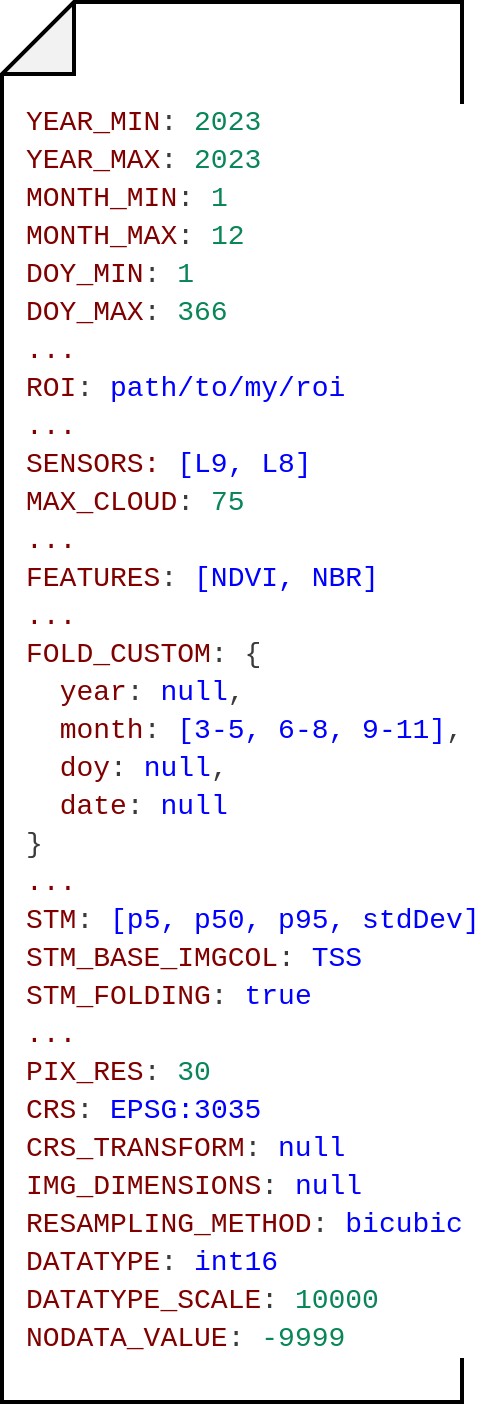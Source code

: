 <mxfile>
    <diagram id="XFDyJ0hyyB8BprPxYJpI" name="Page-1">
        <mxGraphModel dx="1960" dy="1340" grid="1" gridSize="10" guides="1" tooltips="1" connect="1" arrows="1" fold="1" page="1" pageScale="1" pageWidth="827" pageHeight="1169" math="0" shadow="0">
            <root>
                <mxCell id="0"/>
                <mxCell id="1" parent="0"/>
                <mxCell id="14" value="&lt;div&gt;&lt;br&gt;&lt;/div&gt;&lt;br&gt;&lt;div style=&quot;color: rgb(59, 59, 59); background-color: rgb(255, 255, 255); font-family: Menlo, Consolas, &amp;quot;Courier New&amp;quot;, monospace, Consolas, &amp;quot;Courier New&amp;quot;, monospace; font-weight: normal; font-size: 14px; line-height: 19px; white-space: pre;&quot;&gt;&lt;div&gt;&lt;div style=&quot;color: rgb(59, 59, 59); line-height: 19px;&quot;&gt;&lt;div&gt;&lt;span style=&quot;color: rgb(128, 0, 0);&quot;&gt;YEAR_MIN&lt;/span&gt;&lt;span style=&quot;color: rgb(59, 59, 59);&quot;&gt;: &lt;/span&gt;&lt;span style=&quot;color: rgb(9, 134, 88);&quot;&gt;2023&lt;/span&gt;&lt;/div&gt;&lt;div&gt;&lt;span style=&quot;color: rgb(128, 0, 0);&quot;&gt;YEAR_MAX&lt;/span&gt;&lt;span style=&quot;color: rgb(59, 59, 59);&quot;&gt;: &lt;/span&gt;&lt;span style=&quot;color: rgb(9, 134, 88);&quot;&gt;2023&lt;/span&gt;&lt;/div&gt;&lt;div&gt;&lt;span style=&quot;color: rgb(128, 0, 0);&quot;&gt;MONTH_MIN&lt;/span&gt;&lt;span style=&quot;color: rgb(59, 59, 59);&quot;&gt;: &lt;/span&gt;&lt;span style=&quot;color: rgb(9, 134, 88);&quot;&gt;1&lt;/span&gt;&lt;/div&gt;&lt;div&gt;&lt;span style=&quot;color: rgb(128, 0, 0);&quot;&gt;MONTH_MAX&lt;/span&gt;&lt;span style=&quot;color: rgb(59, 59, 59);&quot;&gt;: &lt;/span&gt;&lt;span style=&quot;color: rgb(9, 134, 88);&quot;&gt;12&lt;/span&gt;&lt;/div&gt;&lt;div&gt;&lt;span style=&quot;color: rgb(128, 0, 0);&quot;&gt;DOY_MIN&lt;/span&gt;&lt;span style=&quot;color: rgb(59, 59, 59);&quot;&gt;: &lt;/span&gt;&lt;span style=&quot;color: rgb(9, 134, 88);&quot;&gt;1&lt;/span&gt;&lt;/div&gt;&lt;div&gt;&lt;span style=&quot;color: rgb(128, 0, 0);&quot;&gt;DOY_MAX&lt;/span&gt;&lt;span style=&quot;color: rgb(59, 59, 59);&quot;&gt;: &lt;/span&gt;&lt;span style=&quot;color: rgb(9, 134, 88);&quot;&gt;366&lt;/span&gt;&lt;/div&gt;&lt;div&gt;&lt;span style=&quot;color: rgb(9, 134, 88);&quot;&gt;&lt;span style=&quot;color: rgb(128, 0, 0);&quot;&gt;...&lt;/span&gt;&lt;/span&gt;&lt;/div&gt;&lt;div&gt;&lt;div style=&quot;color: rgb(59, 59, 59); line-height: 19px;&quot;&gt;&lt;span style=&quot;color: rgb(128, 0, 0);&quot;&gt;ROI&lt;/span&gt;&lt;span style=&quot;color: rgb(59, 59, 59);&quot;&gt;: &lt;/span&gt;&lt;span style=&quot;color: rgb(0, 0, 255); background-color: light-dark(rgb(255, 255, 255), rgb(18, 18, 18));&quot;&gt;path/to/my/roi&lt;/span&gt;&lt;span style=&quot;color: rgb(59, 59, 59); background-color: light-dark(rgb(255, 255, 255), rgb(18, 18, 18));&quot;&gt; &lt;/span&gt;&lt;/div&gt;&lt;/div&gt;&lt;/div&gt;&lt;/div&gt;&lt;div&gt;&lt;span style=&quot;color: rgb(128, 0, 0);&quot;&gt;...&lt;/span&gt;&lt;/div&gt;&lt;div&gt;&lt;span style=&quot;color: rgb(128, 0, 0);&quot;&gt;SENSORS: &lt;/span&gt;&lt;span style=&quot;color: rgb(0, 0, 255); background-color: light-dark(rgb(255, 255, 255), rgb(18, 18, 18));&quot;&gt;[L9, L8]&lt;/span&gt;&lt;/div&gt;&lt;div&gt;&lt;span style=&quot;background-color: light-dark(rgb(255, 255, 255), rgb(18, 18, 18)); color: rgb(128, 0, 0);&quot;&gt;MAX_CLOUD&lt;/span&gt;&lt;span style=&quot;color: rgb(59, 59, 59); background-color: light-dark(rgb(255, 255, 255), rgb(18, 18, 18));&quot;&gt;: &lt;/span&gt;&lt;span style=&quot;background-color: light-dark(rgb(255, 255, 255), rgb(18, 18, 18)); color: rgb(9, 134, 88);&quot;&gt;75&lt;/span&gt;&lt;/div&gt;&lt;div&gt;&lt;span style=&quot;color: rgb(128, 0, 0);&quot;&gt;...&lt;/span&gt;&lt;/div&gt;&lt;div&gt;&lt;span style=&quot;background-color: light-dark(rgb(255, 255, 255), rgb(18, 18, 18)); color: rgb(128, 0, 0);&quot;&gt;FEATURES&lt;/span&gt;&lt;span style=&quot;color: rgb(59, 59, 59); background-color: light-dark(rgb(255, 255, 255), rgb(18, 18, 18));&quot;&gt;: &lt;/span&gt;&lt;span style=&quot;color: rgb(0, 0, 255); background-color: light-dark(rgb(255, 255, 255), rgb(18, 18, 18));&quot;&gt;[NDVI, NBR]&lt;/span&gt;&lt;span style=&quot;background-color: light-dark(rgb(255, 255, 255), rgb(18, 18, 18)); color: rgb(63, 63, 63);&quot;&gt; &lt;/span&gt;&lt;/div&gt;&lt;div&gt;&lt;span style=&quot;color: rgb(128, 0, 0);&quot;&gt;...&lt;/span&gt;&lt;/div&gt;&lt;div&gt;&lt;div style=&quot;color: rgb(59, 59, 59); line-height: 19px;&quot;&gt;&lt;div&gt;&lt;span style=&quot;color: rgb(128, 0, 0);&quot;&gt;FOLD_CUSTOM&lt;/span&gt;&lt;span style=&quot;color: rgb(59, 59, 59);&quot;&gt;: {&lt;/span&gt;&lt;/div&gt;&lt;div&gt;&lt;span style=&quot;color: rgb(59, 59, 59);&quot;&gt;&amp;nbsp; &lt;/span&gt;&lt;span style=&quot;color: rgb(128, 0, 0);&quot;&gt;year&lt;/span&gt;&lt;span style=&quot;color: rgb(59, 59, 59);&quot;&gt;: &lt;/span&gt;&lt;span style=&quot;color: rgb(0, 0, 255);&quot;&gt;null&lt;/span&gt;&lt;span style=&quot;color: rgb(59, 59, 59);&quot;&gt;,&lt;/span&gt;&lt;/div&gt;&lt;div&gt;&lt;span style=&quot;color: rgb(59, 59, 59);&quot;&gt;&amp;nbsp; &lt;/span&gt;&lt;span style=&quot;color: rgb(128, 0, 0);&quot;&gt;month&lt;/span&gt;&lt;span style=&quot;color: rgb(59, 59, 59);&quot;&gt;: &lt;/span&gt;&lt;span style=&quot;color: rgb(0, 0, 255);&quot;&gt;[3-5, 6-8, 9-11]&lt;/span&gt;&lt;span style=&quot;color: rgb(59, 59, 59);&quot;&gt;,&lt;/span&gt;&lt;/div&gt;&lt;div&gt;&lt;span style=&quot;color: rgb(59, 59, 59);&quot;&gt;&amp;nbsp; &lt;/span&gt;&lt;span style=&quot;color: rgb(128, 0, 0);&quot;&gt;doy&lt;/span&gt;&lt;span style=&quot;color: rgb(59, 59, 59);&quot;&gt;: &lt;/span&gt;&lt;span style=&quot;color: rgb(0, 0, 255);&quot;&gt;null&lt;/span&gt;&lt;span style=&quot;color: rgb(59, 59, 59);&quot;&gt;,&lt;/span&gt;&lt;/div&gt;&lt;div&gt;&lt;span style=&quot;color: rgb(59, 59, 59);&quot;&gt;&amp;nbsp; &lt;/span&gt;&lt;span style=&quot;color: rgb(128, 0, 0);&quot;&gt;date&lt;/span&gt;&lt;span style=&quot;color: rgb(59, 59, 59);&quot;&gt;: &lt;/span&gt;&lt;span style=&quot;color: rgb(0, 0, 255);&quot;&gt;null&lt;/span&gt;&lt;/div&gt;&lt;div&gt;&lt;span style=&quot;color: rgb(59, 59, 59);&quot;&gt;}&lt;/span&gt;&lt;/div&gt;&lt;div&gt;&lt;span style=&quot;color: rgb(128, 0, 0);&quot;&gt;...&lt;/span&gt;&lt;span style=&quot;color: rgb(59, 59, 59);&quot;&gt;&lt;/span&gt;&lt;/div&gt;&lt;div&gt;&lt;div style=&quot;color: rgb(59, 59, 59); line-height: 19px;&quot;&gt;&lt;div&gt;&lt;span style=&quot;color: rgb(128, 0, 0);&quot;&gt;STM&lt;/span&gt;&lt;span style=&quot;color: rgb(59, 59, 59);&quot;&gt;: &lt;/span&gt;&lt;span style=&quot;color: rgb(0, 0, 255);&quot;&gt;[p5, p50, p95, stdDev]&lt;/span&gt;&lt;/div&gt;&lt;div&gt;&lt;span style=&quot;color: rgb(128, 0, 0);&quot;&gt;STM_BASE_IMGCOL&lt;/span&gt;&lt;span style=&quot;color: rgb(59, 59, 59);&quot;&gt;: &lt;/span&gt;&lt;span style=&quot;color: rgb(0, 0, 255);&quot;&gt;TSS&lt;/span&gt;&lt;span style=&quot;color: rgb(59, 59, 59);&quot;&gt; &lt;/span&gt;&lt;/div&gt;&lt;div&gt;&lt;span style=&quot;color: rgb(128, 0, 0);&quot;&gt;STM_FOLDING&lt;/span&gt;&lt;span style=&quot;color: rgb(59, 59, 59);&quot;&gt;: &lt;/span&gt;&lt;span style=&quot;color: rgb(0, 0, 255);&quot;&gt;true&lt;/span&gt;&lt;/div&gt;&lt;/div&gt;&lt;/div&gt;&lt;/div&gt;&lt;/div&gt;&lt;div&gt;&lt;span style=&quot;color: rgb(128, 0, 0);&quot;&gt;&lt;span style=&quot;color: rgb(128, 0, 0);&quot;&gt;...&lt;/span&gt;&lt;/span&gt;&lt;/div&gt;&lt;div&gt;&lt;span style=&quot;color: rgb(128, 0, 0);&quot;&gt;PIX_RES&lt;/span&gt;&lt;span style=&quot;color: rgb(59, 59, 59);&quot;&gt;: &lt;/span&gt;&lt;span style=&quot;color: rgb(9, 134, 88);&quot;&gt;30&lt;/span&gt;&lt;span style=&quot;color: rgb(59, 59, 59);&quot;&gt; &lt;/span&gt;&lt;/div&gt;&lt;div&gt;&lt;span style=&quot;color: rgb(128, 0, 0);&quot;&gt;CRS&lt;/span&gt;&lt;span style=&quot;color: rgb(59, 59, 59);&quot;&gt;: &lt;/span&gt;&lt;span style=&quot;color: rgb(0, 0, 255);&quot;&gt;EPSG:3035&lt;/span&gt;&lt;/div&gt;&lt;div&gt;&lt;span style=&quot;color: rgb(128, 0, 0);&quot;&gt;CRS_TRANSFORM&lt;/span&gt;&lt;span style=&quot;color: rgb(59, 59, 59);&quot;&gt;: &lt;/span&gt;&lt;span style=&quot;color: rgb(0, 0, 255);&quot;&gt;null&lt;/span&gt;&lt;span style=&quot;color: rgb(0, 128, 0);&quot;&gt;&amp;nbsp; &amp;nbsp; &amp;nbsp; &amp;nbsp;&lt;/span&gt;&lt;/div&gt;&lt;div&gt;&lt;span style=&quot;color: rgb(128, 0, 0);&quot;&gt;IMG_DIMENSIONS&lt;/span&gt;&lt;span style=&quot;color: rgb(59, 59, 59);&quot;&gt;: &lt;/span&gt;&lt;span style=&quot;color: rgb(0, 0, 255);&quot;&gt;null&lt;/span&gt;&lt;/div&gt;&lt;div&gt;&lt;span style=&quot;color: rgb(128, 0, 0);&quot;&gt;RESAMPLING_METHOD&lt;/span&gt;&lt;span style=&quot;color: rgb(59, 59, 59);&quot;&gt;: &lt;/span&gt;&lt;span style=&quot;color: rgb(0, 0, 255);&quot;&gt;bicubic&lt;/span&gt;&lt;/div&gt;&lt;div&gt;&lt;span style=&quot;color: rgb(128, 0, 0);&quot;&gt;DATATYPE&lt;/span&gt;&lt;span style=&quot;color: rgb(59, 59, 59);&quot;&gt;: &lt;/span&gt;&lt;span style=&quot;color: rgb(0, 0, 255);&quot;&gt;int16&lt;/span&gt;&lt;/div&gt;&lt;div&gt;&lt;span style=&quot;color: rgb(128, 0, 0);&quot;&gt;DATATYPE_SCALE&lt;/span&gt;&lt;span style=&quot;color: rgb(59, 59, 59);&quot;&gt;: &lt;/span&gt;&lt;span style=&quot;color: rgb(9, 134, 88);&quot;&gt;10000&lt;/span&gt;&lt;/div&gt;&lt;div&gt;&lt;span style=&quot;color: rgb(128, 0, 0);&quot;&gt;NODATA_VALUE&lt;/span&gt;&lt;span style=&quot;color: rgb(59, 59, 59);&quot;&gt;: &lt;/span&gt;&lt;span style=&quot;color: rgb(9, 134, 88);&quot;&gt;-9999&lt;/span&gt;&lt;/div&gt;&lt;/div&gt;&lt;div&gt;&lt;br&gt;&lt;/div&gt;" style="shape=note;whiteSpace=wrap;html=1;backgroundOutline=1;darkOpacity=0.05;strokeWidth=2;fontFamily=Arial;fontStyle=1;fontSize=14;align=left;verticalAlign=top;rounded=0;size=36;flipV=0;flipH=1;spacing=12;fontColor=#000000;" vertex="1" parent="1">
                    <mxGeometry x="280" y="720" width="230" height="700" as="geometry"/>
                </mxCell>
            </root>
        </mxGraphModel>
    </diagram>
</mxfile>
